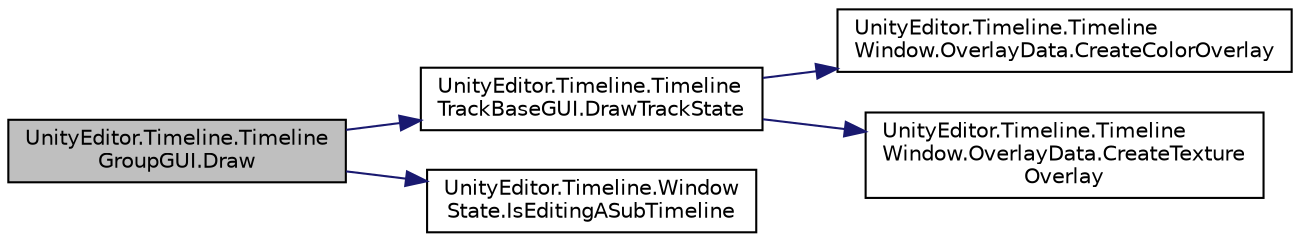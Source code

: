digraph "UnityEditor.Timeline.TimelineGroupGUI.Draw"
{
 // LATEX_PDF_SIZE
  edge [fontname="Helvetica",fontsize="10",labelfontname="Helvetica",labelfontsize="10"];
  node [fontname="Helvetica",fontsize="10",shape=record];
  rankdir="LR";
  Node1 [label="UnityEditor.Timeline.Timeline\lGroupGUI.Draw",height=0.2,width=0.4,color="black", fillcolor="grey75", style="filled", fontcolor="black",tooltip=" "];
  Node1 -> Node2 [color="midnightblue",fontsize="10",style="solid",fontname="Helvetica"];
  Node2 [label="UnityEditor.Timeline.Timeline\lTrackBaseGUI.DrawTrackState",height=0.2,width=0.4,color="black", fillcolor="white", style="filled",URL="$class_unity_editor_1_1_timeline_1_1_timeline_track_base_g_u_i.html#a3083d956f452a068e3e4d3740980c798",tooltip=" "];
  Node2 -> Node3 [color="midnightblue",fontsize="10",style="solid",fontname="Helvetica"];
  Node3 [label="UnityEditor.Timeline.Timeline\lWindow.OverlayData.CreateColorOverlay",height=0.2,width=0.4,color="black", fillcolor="white", style="filled",URL="$struct_unity_editor_1_1_timeline_1_1_timeline_window_1_1_overlay_data.html#a1713c1b5c8e403140b0d11dd34a04e19",tooltip=" "];
  Node2 -> Node4 [color="midnightblue",fontsize="10",style="solid",fontname="Helvetica"];
  Node4 [label="UnityEditor.Timeline.Timeline\lWindow.OverlayData.CreateTexture\lOverlay",height=0.2,width=0.4,color="black", fillcolor="white", style="filled",URL="$struct_unity_editor_1_1_timeline_1_1_timeline_window_1_1_overlay_data.html#a189205b2893aafb4dae96017c30b2916",tooltip=" "];
  Node1 -> Node5 [color="midnightblue",fontsize="10",style="solid",fontname="Helvetica"];
  Node5 [label="UnityEditor.Timeline.Window\lState.IsEditingASubTimeline",height=0.2,width=0.4,color="black", fillcolor="white", style="filled",URL="$class_unity_editor_1_1_timeline_1_1_window_state.html#ae086aef433dbe7bc582a5e174ee6ed32",tooltip=" "];
}
